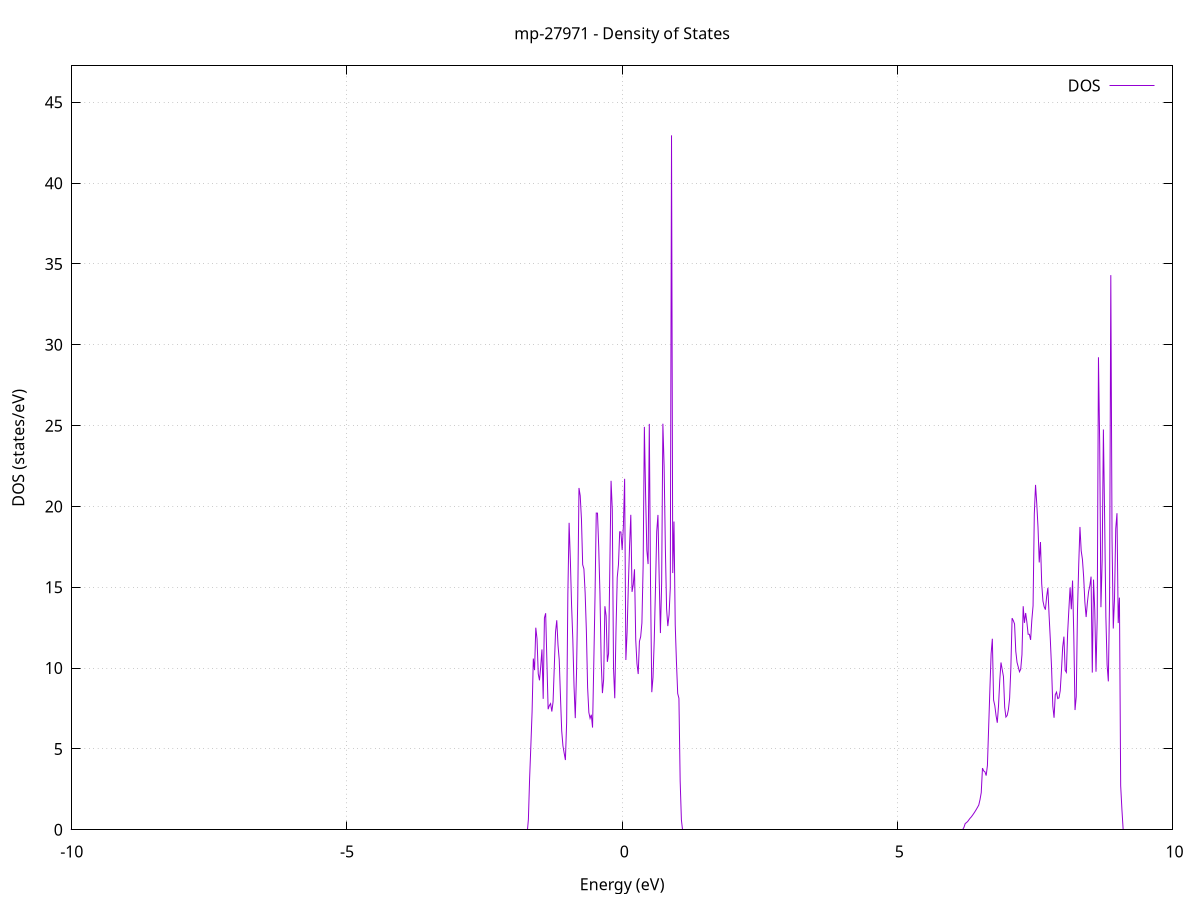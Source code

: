 set title 'mp-27971 - Density of States'
set xlabel 'Energy (eV)'
set ylabel 'DOS (states/eV)'
set grid
set xrange [-10:10]
set yrange [0:47.254]
set xzeroaxis lt -1
set terminal png size 800,600
set output 'mp-27971_dos_gnuplot.png'
plot '-' using 1:2 with lines title 'DOS'
-33.698400 0.000000
-33.676000 0.000000
-33.653600 0.000000
-33.631100 0.000000
-33.608700 0.000000
-33.586300 0.000000
-33.563900 0.000000
-33.541500 0.000000
-33.519000 0.000000
-33.496600 0.000000
-33.474200 0.000000
-33.451800 0.000000
-33.429300 0.000000
-33.406900 0.000000
-33.384500 0.000000
-33.362100 0.000000
-33.339700 0.000000
-33.317200 0.000000
-33.294800 0.000000
-33.272400 0.000000
-33.250000 0.000000
-33.227600 0.000000
-33.205100 0.000000
-33.182700 0.000000
-33.160300 0.000000
-33.137900 0.000000
-33.115500 0.000000
-33.093000 0.000000
-33.070600 0.000000
-33.048200 0.000000
-33.025800 0.000000
-33.003400 0.000000
-32.980900 0.000000
-32.958500 0.000000
-32.936100 0.000000
-32.913700 0.000000
-32.891200 0.000000
-32.868800 0.000000
-32.846400 0.000000
-32.824000 0.000000
-32.801600 0.000000
-32.779100 0.000000
-32.756700 0.000000
-32.734300 0.000000
-32.711900 0.000000
-32.689500 0.000000
-32.667000 0.000000
-32.644600 0.000000
-32.622200 0.000000
-32.599800 0.000000
-32.577400 0.000000
-32.554900 0.000000
-32.532500 0.000000
-32.510100 0.000000
-32.487700 0.000000
-32.465200 0.000000
-32.442800 0.000000
-32.420400 0.000000
-32.398000 0.000000
-32.375600 0.000000
-32.353100 0.000000
-32.330700 0.000000
-32.308300 0.000000
-32.285900 0.000000
-32.263500 0.000000
-32.241000 0.000000
-32.218600 0.000000
-32.196200 0.000000
-32.173800 0.000000
-32.151400 0.000000
-32.128900 0.000000
-32.106500 0.000000
-32.084100 0.000000
-32.061700 0.000000
-32.039200 0.000000
-32.016800 0.000000
-31.994400 0.000000
-31.972000 0.000000
-31.949600 0.000000
-31.927100 0.000000
-31.904700 0.000000
-31.882300 0.000000
-31.859900 0.000000
-31.837500 0.000000
-31.815000 0.000000
-31.792600 0.000000
-31.770200 0.000000
-31.747800 0.000000
-31.725400 0.000000
-31.702900 0.000000
-31.680500 0.000000
-31.658100 251.441900
-31.635700 0.000000
-31.613200 0.000000
-31.590800 0.000000
-31.568400 0.000000
-31.546000 0.000000
-31.523600 0.000000
-31.501100 0.000000
-31.478700 0.000000
-31.456300 0.000000
-31.433900 0.000000
-31.411500 0.000000
-31.389000 0.000000
-31.366600 0.000000
-31.344200 0.000000
-31.321800 0.000000
-31.299400 0.000000
-31.276900 0.000000
-31.254500 0.000000
-31.232100 0.000000
-31.209700 0.000000
-31.187300 0.000000
-31.164800 0.000000
-31.142400 0.000000
-31.120000 0.000000
-31.097600 0.000000
-31.075100 0.000000
-31.052700 0.000000
-31.030300 0.000000
-31.007900 0.000000
-30.985500 0.000000
-30.963000 0.000000
-30.940600 0.000000
-30.918200 0.000000
-30.895800 0.000000
-30.873400 0.000000
-30.850900 0.000000
-30.828500 0.000000
-30.806100 0.000000
-30.783700 0.000000
-30.761300 0.000000
-30.738800 0.000000
-30.716400 0.000000
-30.694000 0.000000
-30.671600 0.000000
-30.649100 0.000000
-30.626700 0.000000
-30.604300 0.000000
-30.581900 0.000000
-30.559500 0.000000
-30.537000 0.000000
-30.514600 0.000000
-30.492200 0.000000
-30.469800 0.000000
-30.447400 0.000000
-30.424900 0.000000
-30.402500 0.000000
-30.380100 0.000000
-30.357700 0.000000
-30.335300 0.000000
-30.312800 0.000000
-30.290400 0.000000
-30.268000 0.000000
-30.245600 0.000000
-30.223100 0.000000
-30.200700 0.000000
-30.178300 0.000000
-30.155900 0.000000
-30.133500 0.000000
-30.111000 0.000000
-30.088600 0.000000
-30.066200 0.000000
-30.043800 0.000000
-30.021400 0.000000
-29.998900 0.000000
-29.976500 0.000000
-29.954100 0.000000
-29.931700 0.000000
-29.909300 0.000000
-29.886800 0.000000
-29.864400 0.000000
-29.842000 0.000000
-29.819600 0.000000
-29.797100 0.000000
-29.774700 0.000000
-29.752300 0.000000
-29.729900 0.000000
-29.707500 0.000000
-29.685000 0.000000
-29.662600 0.000000
-29.640200 0.000000
-29.617800 0.000000
-29.595400 0.000000
-29.572900 0.000000
-29.550500 0.000000
-29.528100 0.000000
-29.505700 0.000000
-29.483300 0.000000
-29.460800 0.000000
-29.438400 0.000000
-29.416000 0.000000
-29.393600 0.000000
-29.371100 0.000000
-29.348700 0.000000
-29.326300 0.000000
-29.303900 0.000000
-29.281500 0.000000
-29.259000 0.000000
-29.236600 0.000000
-29.214200 0.000000
-29.191800 0.000000
-29.169400 0.000000
-29.146900 0.000000
-29.124500 0.000000
-29.102100 0.000000
-29.079700 0.000000
-29.057300 0.000000
-29.034800 0.000000
-29.012400 0.000000
-28.990000 0.000000
-28.967600 0.000000
-28.945200 0.000000
-28.922700 0.000000
-28.900300 0.000000
-28.877900 0.000000
-28.855500 0.000000
-28.833000 0.000000
-28.810600 0.000000
-28.788200 0.000000
-28.765800 0.000000
-28.743400 0.000000
-28.720900 0.000000
-28.698500 0.000000
-28.676100 0.000000
-28.653700 0.000000
-28.631300 0.000000
-28.608800 0.000000
-28.586400 0.000000
-28.564000 0.000000
-28.541600 0.000000
-28.519200 0.000000
-28.496700 0.000000
-28.474300 0.000000
-28.451900 0.000000
-28.429500 0.000000
-28.407000 0.000000
-28.384600 0.000000
-28.362200 0.000000
-28.339800 0.000000
-28.317400 0.000000
-28.294900 0.000000
-28.272500 0.000000
-28.250100 0.000000
-28.227700 0.000000
-28.205300 0.000000
-28.182800 0.000000
-28.160400 0.000000
-28.138000 0.000000
-28.115600 0.000000
-28.093200 0.000000
-28.070700 0.000000
-28.048300 0.000000
-28.025900 0.000000
-28.003500 0.000000
-27.981000 0.000000
-27.958600 0.000000
-27.936200 0.000000
-27.913800 0.000000
-27.891400 0.000000
-27.868900 0.000000
-27.846500 0.000000
-27.824100 0.000000
-27.801700 0.000000
-27.779300 0.000000
-27.756800 0.000000
-27.734400 0.000000
-27.712000 0.000000
-27.689600 0.000000
-27.667200 0.000000
-27.644700 0.000000
-27.622300 0.000000
-27.599900 0.000000
-27.577500 0.000000
-27.555000 0.000000
-27.532600 0.000000
-27.510200 0.000000
-27.487800 0.000000
-27.465400 0.000000
-27.442900 0.000000
-27.420500 0.000000
-27.398100 0.000000
-27.375700 0.000000
-27.353300 0.000000
-27.330800 0.000000
-27.308400 0.000000
-27.286000 0.000000
-27.263600 0.000000
-27.241200 0.000000
-27.218700 0.000000
-27.196300 0.000000
-27.173900 0.000000
-27.151500 0.000000
-27.129100 0.000000
-27.106600 0.000000
-27.084200 0.000000
-27.061800 0.000000
-27.039400 0.000000
-27.016900 0.000000
-26.994500 0.000000
-26.972100 0.000000
-26.949700 0.000000
-26.927300 0.000000
-26.904800 0.000000
-26.882400 0.000000
-26.860000 0.000000
-26.837600 0.000000
-26.815200 0.000000
-26.792700 0.000000
-26.770300 0.000000
-26.747900 0.000000
-26.725500 0.000000
-26.703100 0.000000
-26.680600 0.000000
-26.658200 0.000000
-26.635800 0.000000
-26.613400 0.000000
-26.590900 0.000000
-26.568500 0.000000
-26.546100 0.000000
-26.523700 0.000000
-26.501300 0.000000
-26.478800 0.000000
-26.456400 0.000000
-26.434000 0.000000
-26.411600 0.000000
-26.389200 0.000000
-26.366700 0.000000
-26.344300 0.000000
-26.321900 0.000000
-26.299500 0.000000
-26.277100 0.000000
-26.254600 0.000000
-26.232200 0.000000
-26.209800 0.000000
-26.187400 0.000000
-26.164900 0.000000
-26.142500 0.000000
-26.120100 0.000000
-26.097700 0.000000
-26.075300 0.000000
-26.052800 0.000000
-26.030400 0.000000
-26.008000 0.000000
-25.985600 0.000000
-25.963200 0.000000
-25.940700 0.000000
-25.918300 0.000000
-25.895900 0.000000
-25.873500 0.000000
-25.851100 0.000000
-25.828600 0.000000
-25.806200 0.000000
-25.783800 0.000000
-25.761400 0.000000
-25.738900 0.000000
-25.716500 0.000000
-25.694100 0.000000
-25.671700 0.000000
-25.649300 0.000000
-25.626800 0.000000
-25.604400 0.000000
-25.582000 0.000000
-25.559600 0.000000
-25.537200 0.000000
-25.514700 0.000000
-25.492300 0.000000
-25.469900 0.000000
-25.447500 0.000000
-25.425100 0.000000
-25.402600 0.000000
-25.380200 0.000000
-25.357800 0.000000
-25.335400 0.000000
-25.313000 0.000000
-25.290500 0.000000
-25.268100 0.000000
-25.245700 0.000000
-25.223300 0.000000
-25.200800 0.000000
-25.178400 0.000000
-25.156000 0.000000
-25.133600 0.000000
-25.111200 0.000000
-25.088700 0.000000
-25.066300 0.000000
-25.043900 0.000000
-25.021500 0.000000
-24.999100 0.000000
-24.976600 0.000000
-24.954200 0.000000
-24.931800 0.000000
-24.909400 0.000000
-24.887000 0.000000
-24.864500 0.000000
-24.842100 0.000000
-24.819700 0.000000
-24.797300 0.000000
-24.774800 0.000000
-24.752400 0.000000
-24.730000 0.000000
-24.707600 0.000000
-24.685200 0.000000
-24.662700 0.000000
-24.640300 0.000000
-24.617900 0.000000
-24.595500 0.000000
-24.573100 0.000000
-24.550600 0.000000
-24.528200 0.000000
-24.505800 0.000000
-24.483400 0.000000
-24.461000 0.000000
-24.438500 0.000000
-24.416100 0.000000
-24.393700 0.000000
-24.371300 0.000000
-24.348800 0.000000
-24.326400 0.000000
-24.304000 0.000000
-24.281600 0.000000
-24.259200 0.000000
-24.236700 0.000000
-24.214300 0.000000
-24.191900 0.000000
-24.169500 0.000000
-24.147100 0.000000
-24.124600 0.000000
-24.102200 0.000000
-24.079800 0.000000
-24.057400 0.000000
-24.035000 0.000000
-24.012500 0.000000
-23.990100 0.000000
-23.967700 0.000000
-23.945300 0.000000
-23.922800 0.000000
-23.900400 0.000000
-23.878000 0.000000
-23.855600 0.000000
-23.833200 0.000000
-23.810700 0.000000
-23.788300 0.000000
-23.765900 0.000000
-23.743500 0.000000
-23.721100 0.000000
-23.698600 0.000000
-23.676200 0.000000
-23.653800 0.000000
-23.631400 0.000000
-23.609000 0.000000
-23.586500 0.000000
-23.564100 0.000000
-23.541700 0.000000
-23.519300 0.000000
-23.496900 0.000000
-23.474400 0.000000
-23.452000 0.000000
-23.429600 0.000000
-23.407200 0.000000
-23.384700 0.000000
-23.362300 0.000000
-23.339900 0.000000
-23.317500 0.000000
-23.295100 0.000000
-23.272600 0.000000
-23.250200 0.000000
-23.227800 0.000000
-23.205400 0.000000
-23.183000 0.000000
-23.160500 0.000000
-23.138100 0.000000
-23.115700 0.000000
-23.093300 0.000000
-23.070900 0.000000
-23.048400 0.000000
-23.026000 0.000000
-23.003600 0.000000
-22.981200 0.000000
-22.958700 0.000000
-22.936300 0.000000
-22.913900 0.000000
-22.891500 0.000000
-22.869100 0.000000
-22.846600 0.000000
-22.824200 0.000000
-22.801800 0.000000
-22.779400 0.000000
-22.757000 0.000000
-22.734500 0.000000
-22.712100 0.000000
-22.689700 0.000000
-22.667300 0.000000
-22.644900 0.000000
-22.622400 0.000000
-22.600000 0.000000
-22.577600 0.000000
-22.555200 0.000000
-22.532700 0.000000
-22.510300 0.000000
-22.487900 0.000000
-22.465500 0.000000
-22.443100 0.000000
-22.420600 0.000000
-22.398200 0.000000
-22.375800 0.000000
-22.353400 0.000000
-22.331000 0.000000
-22.308500 0.000000
-22.286100 0.000000
-22.263700 0.000000
-22.241300 0.000000
-22.218900 0.000000
-22.196400 0.000000
-22.174000 0.000000
-22.151600 0.000000
-22.129200 0.000000
-22.106700 0.000000
-22.084300 0.000000
-22.061900 0.000000
-22.039500 0.000000
-22.017100 0.000000
-21.994600 0.000000
-21.972200 0.000000
-21.949800 0.000000
-21.927400 0.000000
-21.905000 0.000000
-21.882500 0.000000
-21.860100 0.000000
-21.837700 0.000000
-21.815300 0.000000
-21.792900 0.000000
-21.770400 0.000000
-21.748000 0.000000
-21.725600 0.000000
-21.703200 0.000000
-21.680800 0.000000
-21.658300 0.000000
-21.635900 0.000000
-21.613500 0.000000
-21.591100 0.000000
-21.568600 0.000000
-21.546200 0.000000
-21.523800 0.000000
-21.501400 0.000000
-21.479000 0.000000
-21.456500 0.000000
-21.434100 0.000000
-21.411700 0.000000
-21.389300 0.000000
-21.366900 0.000000
-21.344400 0.000000
-21.322000 0.000000
-21.299600 0.000000
-21.277200 0.000000
-21.254800 0.000000
-21.232300 0.000000
-21.209900 0.000000
-21.187500 0.000000
-21.165100 0.000000
-21.142600 0.000000
-21.120200 0.000000
-21.097800 0.000000
-21.075400 0.000000
-21.053000 0.000000
-21.030500 0.000000
-21.008100 0.000000
-20.985700 0.000000
-20.963300 0.000000
-20.940900 0.000000
-20.918400 0.000000
-20.896000 0.000000
-20.873600 0.000000
-20.851200 0.000000
-20.828800 0.000000
-20.806300 0.000000
-20.783900 0.000000
-20.761500 0.000000
-20.739100 0.000000
-20.716600 0.000000
-20.694200 0.000000
-20.671800 0.000000
-20.649400 0.000000
-20.627000 0.000000
-20.604500 0.000000
-20.582100 0.000000
-20.559700 0.000000
-20.537300 0.000000
-20.514900 0.000000
-20.492400 0.000000
-20.470000 0.000000
-20.447600 0.000000
-20.425200 0.000000
-20.402800 0.000000
-20.380300 0.000000
-20.357900 0.000000
-20.335500 0.000000
-20.313100 0.000000
-20.290600 0.000000
-20.268200 0.000000
-20.245800 0.000000
-20.223400 0.000000
-20.201000 0.000000
-20.178500 0.000000
-20.156100 0.000000
-20.133700 0.000000
-20.111300 0.000000
-20.088900 0.000000
-20.066400 0.000000
-20.044000 0.000000
-20.021600 0.000000
-19.999200 0.000000
-19.976800 0.000000
-19.954300 0.000000
-19.931900 0.000000
-19.909500 0.000000
-19.887100 0.000000
-19.864600 0.000000
-19.842200 0.000000
-19.819800 0.000000
-19.797400 0.000000
-19.775000 0.000000
-19.752500 0.000000
-19.730100 0.000000
-19.707700 0.000000
-19.685300 0.000000
-19.662900 0.000000
-19.640400 0.000000
-19.618000 0.000000
-19.595600 0.000000
-19.573200 0.000000
-19.550800 0.000000
-19.528300 0.000000
-19.505900 0.000000
-19.483500 0.000000
-19.461100 0.000000
-19.438700 0.000000
-19.416200 0.000000
-19.393800 0.000000
-19.371400 0.000000
-19.349000 0.000000
-19.326500 0.000000
-19.304100 0.000000
-19.281700 0.000000
-19.259300 0.000000
-19.236900 0.000000
-19.214400 0.000000
-19.192000 0.000000
-19.169600 0.000000
-19.147200 0.000000
-19.124800 0.000000
-19.102300 0.000000
-19.079900 0.000000
-19.057500 0.000000
-19.035100 0.000000
-19.012700 0.000000
-18.990200 0.000000
-18.967800 0.000000
-18.945400 0.000000
-18.923000 0.000000
-18.900500 0.000000
-18.878100 0.000000
-18.855700 0.000000
-18.833300 0.000000
-18.810900 0.000000
-18.788400 0.000000
-18.766000 0.000000
-18.743600 0.000000
-18.721200 0.000000
-18.698800 0.000000
-18.676300 0.000000
-18.653900 0.000000
-18.631500 0.000000
-18.609100 0.000000
-18.586700 0.000000
-18.564200 0.000000
-18.541800 0.000000
-18.519400 0.000000
-18.497000 0.000000
-18.474500 0.000000
-18.452100 0.000000
-18.429700 0.000000
-18.407300 0.000000
-18.384900 0.000000
-18.362400 0.000000
-18.340000 0.000000
-18.317600 0.000000
-18.295200 0.000000
-18.272800 0.000000
-18.250300 0.000000
-18.227900 0.000000
-18.205500 0.000000
-18.183100 0.000000
-18.160700 0.000000
-18.138200 0.000000
-18.115800 0.000000
-18.093400 0.000000
-18.071000 0.000000
-18.048500 0.000000
-18.026100 0.000000
-18.003700 0.000000
-17.981300 0.000000
-17.958900 0.000000
-17.936400 0.000000
-17.914000 0.000000
-17.891600 0.000000
-17.869200 0.000000
-17.846800 0.000000
-17.824300 0.000000
-17.801900 0.000000
-17.779500 0.000000
-17.757100 0.000000
-17.734700 0.000000
-17.712200 0.000000
-17.689800 0.000000
-17.667400 0.000000
-17.645000 0.000000
-17.622600 0.000000
-17.600100 0.000000
-17.577700 0.000000
-17.555300 0.000000
-17.532900 0.000000
-17.510400 0.000000
-17.488000 0.000000
-17.465600 0.000000
-17.443200 0.000000
-17.420800 0.000000
-17.398300 0.000000
-17.375900 0.000000
-17.353500 0.000000
-17.331100 0.000000
-17.308700 0.000000
-17.286200 0.000000
-17.263800 0.000000
-17.241400 0.000000
-17.219000 0.000000
-17.196600 0.000000
-17.174100 0.000000
-17.151700 0.000000
-17.129300 0.000000
-17.106900 0.000000
-17.084400 0.000000
-17.062000 0.000000
-17.039600 0.000000
-17.017200 0.000000
-16.994800 0.000000
-16.972300 0.000000
-16.949900 0.000000
-16.927500 0.000000
-16.905100 0.000000
-16.882700 0.000000
-16.860200 0.000000
-16.837800 0.000000
-16.815400 0.000000
-16.793000 0.000000
-16.770600 0.000000
-16.748100 0.000000
-16.725700 0.000000
-16.703300 0.000000
-16.680900 0.000000
-16.658400 0.000000
-16.636000 0.000000
-16.613600 0.000000
-16.591200 0.000000
-16.568800 0.000000
-16.546300 0.000000
-16.523900 0.000000
-16.501500 0.000000
-16.479100 0.000000
-16.456700 0.000000
-16.434200 0.000000
-16.411800 0.000000
-16.389400 0.000000
-16.367000 0.000000
-16.344600 0.000000
-16.322100 0.000000
-16.299700 0.000000
-16.277300 0.000000
-16.254900 0.000000
-16.232400 0.000000
-16.210000 0.000000
-16.187600 0.000000
-16.165200 0.000000
-16.142800 0.000000
-16.120300 0.000000
-16.097900 0.000000
-16.075500 0.000000
-16.053100 0.000000
-16.030700 0.000000
-16.008200 0.000000
-15.985800 0.000000
-15.963400 0.000000
-15.941000 0.000000
-15.918600 0.000000
-15.896100 0.000000
-15.873700 0.000000
-15.851300 0.000000
-15.828900 0.000000
-15.806500 0.000000
-15.784000 0.000000
-15.761600 0.000000
-15.739200 0.000000
-15.716800 0.000000
-15.694300 0.000000
-15.671900 0.000000
-15.649500 0.000000
-15.627100 0.000000
-15.604700 0.000000
-15.582200 0.000000
-15.559800 0.000000
-15.537400 0.000000
-15.515000 0.000000
-15.492600 0.000000
-15.470100 0.000000
-15.447700 0.000000
-15.425300 0.000000
-15.402900 0.000000
-15.380500 0.000000
-15.358000 0.000000
-15.335600 0.000000
-15.313200 0.000000
-15.290800 0.000000
-15.268300 0.000000
-15.245900 0.000000
-15.223500 0.000000
-15.201100 0.000000
-15.178700 0.000000
-15.156200 0.000000
-15.133800 0.000000
-15.111400 0.000000
-15.089000 0.000000
-15.066600 0.000000
-15.044100 0.000000
-15.021700 0.000000
-14.999300 0.000000
-14.976900 0.000000
-14.954500 0.000000
-14.932000 0.000000
-14.909600 0.000000
-14.887200 0.000000
-14.864800 0.000000
-14.842300 0.000000
-14.819900 0.000000
-14.797500 0.000000
-14.775100 0.000000
-14.752700 0.000000
-14.730200 0.000000
-14.707800 0.000000
-14.685400 0.000000
-14.663000 0.000000
-14.640600 0.000000
-14.618100 0.000000
-14.595700 0.000000
-14.573300 0.000000
-14.550900 0.000000
-14.528500 0.000000
-14.506000 0.000000
-14.483600 0.000000
-14.461200 0.000000
-14.438800 0.000000
-14.416300 0.000000
-14.393900 0.000000
-14.371500 0.000000
-14.349100 0.000000
-14.326700 0.000000
-14.304200 0.000000
-14.281800 0.000000
-14.259400 0.000000
-14.237000 0.000000
-14.214600 0.000000
-14.192100 0.000000
-14.169700 0.000000
-14.147300 0.000000
-14.124900 0.000000
-14.102500 0.000000
-14.080000 0.000000
-14.057600 0.000000
-14.035200 0.000000
-14.012800 0.000000
-13.990400 0.000000
-13.967900 0.000000
-13.945500 0.000000
-13.923100 0.000000
-13.900700 0.000000
-13.878200 0.000000
-13.855800 0.000000
-13.833400 0.000000
-13.811000 0.000000
-13.788600 0.000000
-13.766100 0.000000
-13.743700 0.000000
-13.721300 0.000000
-13.698900 0.000000
-13.676500 0.000000
-13.654000 0.000000
-13.631600 0.000000
-13.609200 0.000000
-13.586800 0.000000
-13.564400 0.000000
-13.541900 0.000000
-13.519500 0.000000
-13.497100 0.000000
-13.474700 0.000000
-13.452200 0.000000
-13.429800 0.000000
-13.407400 0.000000
-13.385000 0.000000
-13.362600 0.000000
-13.340100 0.000000
-13.317700 0.000000
-13.295300 0.000000
-13.272900 0.000000
-13.250500 0.000000
-13.228000 0.000000
-13.205600 0.000000
-13.183200 0.000000
-13.160800 0.000000
-13.138400 0.000000
-13.115900 0.000000
-13.093500 0.000000
-13.071100 0.000000
-13.048700 0.000000
-13.026200 12.637500
-13.003800 11.074200
-12.981400 10.740900
-12.959000 12.534200
-12.936600 11.383600
-12.914100 12.490500
-12.891700 11.996900
-12.869300 13.858300
-12.846900 18.224900
-12.824500 18.953200
-12.802000 19.951900
-12.779600 12.902200
-12.757200 5.297900
-12.734800 4.556500
-12.712400 4.751600
-12.689900 6.681500
-12.667500 9.114400
-12.645100 8.087600
-12.622700 7.315600
-12.600200 6.912900
-12.577800 6.933600
-12.555400 5.555600
-12.533000 4.294700
-12.510600 3.565700
-12.488100 3.187500
-12.465700 3.078300
-12.443300 3.109600
-12.420900 3.179500
-12.398500 3.351400
-12.376000 3.717700
-12.353600 4.266700
-12.331200 5.116400
-12.308800 6.623300
-12.286400 7.414400
-12.263900 7.643500
-12.241500 8.446900
-12.219100 9.335100
-12.196700 8.040900
-12.174300 7.498700
-12.151800 9.127200
-12.129400 9.620000
-12.107000 10.599100
-12.084600 10.785300
-12.062100 9.438800
-12.039700 9.695400
-12.017300 12.350500
-11.994900 12.301800
-11.972500 11.755100
-11.950000 11.454600
-11.927600 12.193300
-11.905200 11.793200
-11.882800 8.760400
-11.860400 8.416000
-11.837900 8.501800
-11.815500 8.969300
-11.793100 10.108700
-11.770700 10.190000
-11.748300 7.961700
-11.725800 7.254500
-11.703400 5.283800
-11.681000 2.243000
-11.658600 0.070300
-11.636100 0.000000
-11.613700 0.000000
-11.591300 0.000000
-11.568900 8.994500
-11.546500 6.946800
-11.524000 6.771000
-11.501600 7.151400
-11.479200 8.955400
-11.456800 11.404500
-11.434400 12.958400
-11.411900 13.172200
-11.389500 10.620100
-11.367100 9.470200
-11.344700 9.210600
-11.322300 9.156800
-11.299800 9.309200
-11.277400 9.960500
-11.255000 10.252800
-11.232600 10.855700
-11.210100 10.446800
-11.187700 9.831700
-11.165300 10.160900
-11.142900 8.844100
-11.120500 9.419200
-11.098000 10.599900
-11.075600 12.747200
-11.053200 9.205100
-11.030800 8.765600
-11.008400 9.311900
-10.985900 10.703500
-10.963500 14.639900
-10.941100 12.756400
-10.918700 8.804300
-10.896300 7.214600
-10.873800 6.126900
-10.851400 5.817500
-10.829000 5.908900
-10.806600 5.775500
-10.784100 5.539500
-10.761700 5.230900
-10.739300 4.561400
-10.716900 3.462400
-10.694500 2.520700
-10.672000 2.445000
-10.649600 3.895500
-10.627200 4.597500
-10.604800 6.326600
-10.582400 11.770600
-10.559900 12.826900
-10.537500 10.442300
-10.515100 9.652200
-10.492700 11.440400
-10.470300 15.523800
-10.447800 12.189500
-10.425400 11.452700
-10.403000 11.037900
-10.380600 12.335900
-10.358100 12.413700
-10.335700 13.239200
-10.313300 14.841800
-10.290900 3.658200
-10.268500 1.271700
-10.246000 0.000000
-10.223600 0.000000
-10.201200 0.000000
-10.178800 0.000000
-10.156400 0.000000
-10.133900 0.000000
-10.111500 0.000000
-10.089100 0.000000
-10.066700 0.000000
-10.044300 0.000000
-10.021800 0.000000
-9.999400 0.000000
-9.977000 0.000000
-9.954600 0.000000
-9.932200 0.000000
-9.909700 0.000000
-9.887300 0.000000
-9.864900 0.000000
-9.842500 0.000000
-9.820000 0.000000
-9.797600 0.000000
-9.775200 0.000000
-9.752800 0.000000
-9.730400 0.000000
-9.707900 0.000000
-9.685500 0.000000
-9.663100 0.000000
-9.640700 0.000000
-9.618300 0.000000
-9.595800 0.000000
-9.573400 0.000000
-9.551000 0.000000
-9.528600 0.000000
-9.506200 0.000000
-9.483700 0.000000
-9.461300 0.000000
-9.438900 0.000000
-9.416500 0.000000
-9.394000 0.000000
-9.371600 0.000000
-9.349200 0.000000
-9.326800 0.000000
-9.304400 0.000000
-9.281900 0.000000
-9.259500 0.000000
-9.237100 0.000000
-9.214700 0.000000
-9.192300 0.000000
-9.169800 0.000000
-9.147400 0.000000
-9.125000 0.000000
-9.102600 0.000000
-9.080200 0.000000
-9.057700 0.000000
-9.035300 0.000000
-9.012900 0.000000
-8.990500 0.000000
-8.968000 0.000000
-8.945600 0.000000
-8.923200 0.000000
-8.900800 0.000000
-8.878400 0.000000
-8.855900 0.000000
-8.833500 0.000000
-8.811100 0.000000
-8.788700 0.000000
-8.766300 0.000000
-8.743800 0.000000
-8.721400 0.000000
-8.699000 0.000000
-8.676600 0.000000
-8.654200 0.000000
-8.631700 0.000000
-8.609300 0.000000
-8.586900 0.000000
-8.564500 0.000000
-8.542000 0.000000
-8.519600 0.000000
-8.497200 0.000000
-8.474800 0.000000
-8.452400 0.000000
-8.429900 0.000000
-8.407500 0.000000
-8.385100 0.000000
-8.362700 0.000000
-8.340300 0.000000
-8.317800 0.000000
-8.295400 0.000000
-8.273000 0.000000
-8.250600 0.000000
-8.228200 0.000000
-8.205700 0.000000
-8.183300 0.000000
-8.160900 0.000000
-8.138500 0.000000
-8.116100 0.000000
-8.093600 0.000000
-8.071200 0.000000
-8.048800 0.000000
-8.026400 0.000000
-8.003900 0.000000
-7.981500 0.000000
-7.959100 0.000000
-7.936700 0.000000
-7.914300 0.000000
-7.891800 0.000000
-7.869400 0.000000
-7.847000 0.000000
-7.824600 0.000000
-7.802200 0.000000
-7.779700 0.000000
-7.757300 0.000000
-7.734900 0.000000
-7.712500 0.000000
-7.690100 0.000000
-7.667600 0.000000
-7.645200 0.000000
-7.622800 0.000000
-7.600400 0.000000
-7.577900 0.000000
-7.555500 0.000000
-7.533100 0.000000
-7.510700 0.000000
-7.488300 0.000000
-7.465800 0.000000
-7.443400 0.000000
-7.421000 0.000000
-7.398600 0.000000
-7.376200 0.000000
-7.353700 0.000000
-7.331300 0.000000
-7.308900 0.000000
-7.286500 0.000000
-7.264100 0.000000
-7.241600 0.000000
-7.219200 0.000000
-7.196800 0.000000
-7.174400 0.000000
-7.151900 0.000000
-7.129500 0.000000
-7.107100 0.000000
-7.084700 0.000000
-7.062300 0.000000
-7.039800 0.000000
-7.017400 0.000000
-6.995000 0.000000
-6.972600 0.000000
-6.950200 0.000000
-6.927700 0.000000
-6.905300 0.000000
-6.882900 0.000000
-6.860500 0.000000
-6.838100 0.000000
-6.815600 0.000000
-6.793200 0.000000
-6.770800 0.000000
-6.748400 0.000000
-6.725900 0.000000
-6.703500 0.000000
-6.681100 0.000000
-6.658700 0.000000
-6.636300 0.000000
-6.613800 0.000000
-6.591400 0.000000
-6.569000 0.000000
-6.546600 0.000000
-6.524200 0.000000
-6.501700 0.000000
-6.479300 0.000000
-6.456900 0.000000
-6.434500 0.000000
-6.412100 0.000000
-6.389600 0.000000
-6.367200 0.000000
-6.344800 0.000000
-6.322400 0.000000
-6.300000 0.000000
-6.277500 0.000000
-6.255100 0.000000
-6.232700 0.000000
-6.210300 0.000000
-6.187800 0.000000
-6.165400 0.000000
-6.143000 0.000000
-6.120600 0.000000
-6.098200 0.000000
-6.075700 0.000000
-6.053300 0.000000
-6.030900 0.000000
-6.008500 0.000000
-5.986100 0.000000
-5.963600 0.000000
-5.941200 0.000000
-5.918800 0.000000
-5.896400 0.000000
-5.874000 0.000000
-5.851500 0.000000
-5.829100 0.000000
-5.806700 0.000000
-5.784300 0.000000
-5.761800 0.000000
-5.739400 0.000000
-5.717000 0.000000
-5.694600 0.000000
-5.672200 0.000000
-5.649700 0.000000
-5.627300 0.000000
-5.604900 0.000000
-5.582500 0.000000
-5.560100 0.000000
-5.537600 0.000000
-5.515200 0.000000
-5.492800 0.000000
-5.470400 0.000000
-5.448000 0.000000
-5.425500 0.000000
-5.403100 0.000000
-5.380700 0.000000
-5.358300 0.000000
-5.335800 0.000000
-5.313400 0.000000
-5.291000 0.000000
-5.268600 0.000000
-5.246200 0.000000
-5.223700 0.000000
-5.201300 0.000000
-5.178900 0.000000
-5.156500 0.000000
-5.134100 0.000000
-5.111600 0.000000
-5.089200 0.000000
-5.066800 0.000000
-5.044400 0.000000
-5.022000 0.000000
-4.999500 0.000000
-4.977100 0.000000
-4.954700 0.000000
-4.932300 0.000000
-4.909800 0.000000
-4.887400 0.000000
-4.865000 0.000000
-4.842600 0.000000
-4.820200 0.000000
-4.797700 0.000000
-4.775300 0.000000
-4.752900 0.000000
-4.730500 0.000000
-4.708100 0.000000
-4.685600 0.000000
-4.663200 0.000000
-4.640800 0.000000
-4.618400 0.000000
-4.596000 0.000000
-4.573500 0.000000
-4.551100 0.000000
-4.528700 0.000000
-4.506300 0.000000
-4.483900 0.000000
-4.461400 0.000000
-4.439000 0.000000
-4.416600 0.000000
-4.394200 0.000000
-4.371700 0.000000
-4.349300 0.000000
-4.326900 0.000000
-4.304500 0.000000
-4.282100 0.000000
-4.259600 0.000000
-4.237200 0.000000
-4.214800 0.000000
-4.192400 0.000000
-4.170000 0.000000
-4.147500 0.000000
-4.125100 0.000000
-4.102700 0.000000
-4.080300 0.000000
-4.057900 0.000000
-4.035400 0.000000
-4.013000 0.000000
-3.990600 0.000000
-3.968200 0.000000
-3.945700 0.000000
-3.923300 0.000000
-3.900900 0.000000
-3.878500 0.000000
-3.856100 0.000000
-3.833600 0.000000
-3.811200 0.000000
-3.788800 0.000000
-3.766400 0.000000
-3.744000 0.000000
-3.721500 0.000000
-3.699100 0.000000
-3.676700 0.000000
-3.654300 0.000000
-3.631900 0.000000
-3.609400 0.000000
-3.587000 0.000000
-3.564600 0.000000
-3.542200 0.000000
-3.519700 0.000000
-3.497300 0.000000
-3.474900 0.000000
-3.452500 0.000000
-3.430100 0.000000
-3.407600 0.000000
-3.385200 0.000000
-3.362800 0.000000
-3.340400 0.000000
-3.318000 0.000000
-3.295500 0.000000
-3.273100 0.000000
-3.250700 0.000000
-3.228300 0.000000
-3.205900 0.000000
-3.183400 0.000000
-3.161000 0.000000
-3.138600 0.000000
-3.116200 0.000000
-3.093700 0.000000
-3.071300 0.000000
-3.048900 0.000000
-3.026500 0.000000
-3.004100 0.000000
-2.981600 0.000000
-2.959200 0.000000
-2.936800 0.000000
-2.914400 0.000000
-2.892000 0.000000
-2.869500 0.000000
-2.847100 0.000000
-2.824700 0.000000
-2.802300 0.000000
-2.779900 0.000000
-2.757400 0.000000
-2.735000 0.000000
-2.712600 0.000000
-2.690200 0.000000
-2.667800 0.000000
-2.645300 0.000000
-2.622900 0.000000
-2.600500 0.000000
-2.578100 0.000000
-2.555600 0.000000
-2.533200 0.000000
-2.510800 0.000000
-2.488400 0.000000
-2.466000 0.000000
-2.443500 0.000000
-2.421100 0.000000
-2.398700 0.000000
-2.376300 0.000000
-2.353900 0.000000
-2.331400 0.000000
-2.309000 0.000000
-2.286600 0.000000
-2.264200 0.000000
-2.241800 0.000000
-2.219300 0.000000
-2.196900 0.000000
-2.174500 0.000000
-2.152100 0.000000
-2.129600 0.000000
-2.107200 0.000000
-2.084800 0.000000
-2.062400 0.000000
-2.040000 0.000000
-2.017500 0.000000
-1.995100 0.000000
-1.972700 0.000000
-1.950300 0.000000
-1.927900 0.000000
-1.905400 0.000000
-1.883000 0.000000
-1.860600 0.000000
-1.838200 0.000000
-1.815800 0.000000
-1.793300 0.000000
-1.770900 0.000000
-1.748500 0.000000
-1.726100 0.000000
-1.703600 0.644300
-1.681200 3.178100
-1.658800 5.193700
-1.636400 7.298700
-1.614000 10.590000
-1.591500 9.874900
-1.569100 12.499900
-1.546700 11.810900
-1.524300 9.645400
-1.501900 9.245600
-1.479400 10.103300
-1.457000 11.156600
-1.434600 8.098300
-1.412200 13.102800
-1.389800 13.394800
-1.367300 10.403900
-1.344900 7.459400
-1.322500 7.686500
-1.300100 7.806000
-1.277600 7.313000
-1.255200 7.911900
-1.232800 10.100400
-1.210400 12.240100
-1.188000 12.960000
-1.165500 11.430800
-1.143100 10.509400
-1.120700 8.241300
-1.098300 6.120800
-1.075900 5.198400
-1.053400 4.739500
-1.031000 4.314000
-1.008600 6.624400
-0.986200 14.634800
-0.963800 18.989200
-0.941300 16.716500
-0.918900 13.893200
-0.896500 11.794100
-0.874100 8.869700
-0.851700 6.908600
-0.829200 9.686500
-0.806800 14.277700
-0.784400 21.143900
-0.762000 20.666000
-0.739500 19.217300
-0.717100 16.398900
-0.694700 16.134100
-0.672300 14.650700
-0.649900 12.294600
-0.627400 8.800000
-0.605000 7.259200
-0.582600 6.891800
-0.560200 7.115400
-0.537800 6.321800
-0.515300 10.296200
-0.492900 14.434200
-0.470500 19.591400
-0.448100 19.587500
-0.425700 17.489700
-0.403200 14.607000
-0.380800 10.424800
-0.358400 8.454700
-0.336000 9.311000
-0.313500 13.827900
-0.291100 13.233100
-0.268700 10.386800
-0.246300 10.911900
-0.223900 16.184100
-0.201400 21.586900
-0.179000 19.803700
-0.156600 9.969800
-0.134200 8.136100
-0.111800 12.312700
-0.089300 15.607600
-0.066900 16.399800
-0.044500 18.432500
-0.022100 18.421000
0.000300 17.301400
0.022800 18.803800
0.045200 21.711900
0.067600 10.502600
0.090000 12.226900
0.112500 15.084600
0.134900 17.571600
0.157300 19.482400
0.179700 14.716000
0.202100 15.160700
0.224600 16.112500
0.247000 11.739600
0.269400 10.272100
0.291800 9.633900
0.314200 11.653500
0.336700 11.947600
0.359100 12.791000
0.381500 16.341000
0.403900 24.924900
0.426300 20.709900
0.448800 17.288000
0.471200 16.436100
0.493600 25.107200
0.516000 15.115500
0.538500 8.510400
0.560900 9.423500
0.583300 11.741400
0.605700 14.957400
0.628100 18.437700
0.650600 19.476500
0.673000 15.587600
0.695400 12.168900
0.717800 15.246000
0.740200 25.115800
0.762700 22.488600
0.785100 17.445900
0.807500 13.675800
0.829900 12.599500
0.852300 13.294700
0.874800 14.969300
0.897200 42.958500
0.919600 15.878100
0.942000 19.064800
0.964500 12.674000
0.986900 10.362900
1.009300 8.430700
1.031700 8.134200
1.054100 3.030800
1.076600 0.611500
1.099000 0.000000
1.121400 0.000000
1.143800 0.000000
1.166200 0.000000
1.188700 0.000000
1.211100 0.000000
1.233500 0.000000
1.255900 0.000000
1.278300 0.000000
1.300800 0.000000
1.323200 0.000000
1.345600 0.000000
1.368000 0.000000
1.390400 0.000000
1.412900 0.000000
1.435300 0.000000
1.457700 0.000000
1.480100 0.000000
1.502600 0.000000
1.525000 0.000000
1.547400 0.000000
1.569800 0.000000
1.592200 0.000000
1.614700 0.000000
1.637100 0.000000
1.659500 0.000000
1.681900 0.000000
1.704300 0.000000
1.726800 0.000000
1.749200 0.000000
1.771600 0.000000
1.794000 0.000000
1.816400 0.000000
1.838900 0.000000
1.861300 0.000000
1.883700 0.000000
1.906100 0.000000
1.928600 0.000000
1.951000 0.000000
1.973400 0.000000
1.995800 0.000000
2.018200 0.000000
2.040700 0.000000
2.063100 0.000000
2.085500 0.000000
2.107900 0.000000
2.130300 0.000000
2.152800 0.000000
2.175200 0.000000
2.197600 0.000000
2.220000 0.000000
2.242400 0.000000
2.264900 0.000000
2.287300 0.000000
2.309700 0.000000
2.332100 0.000000
2.354600 0.000000
2.377000 0.000000
2.399400 0.000000
2.421800 0.000000
2.444200 0.000000
2.466700 0.000000
2.489100 0.000000
2.511500 0.000000
2.533900 0.000000
2.556300 0.000000
2.578800 0.000000
2.601200 0.000000
2.623600 0.000000
2.646000 0.000000
2.668400 0.000000
2.690900 0.000000
2.713300 0.000000
2.735700 0.000000
2.758100 0.000000
2.780600 0.000000
2.803000 0.000000
2.825400 0.000000
2.847800 0.000000
2.870200 0.000000
2.892700 0.000000
2.915100 0.000000
2.937500 0.000000
2.959900 0.000000
2.982300 0.000000
3.004800 0.000000
3.027200 0.000000
3.049600 0.000000
3.072000 0.000000
3.094400 0.000000
3.116900 0.000000
3.139300 0.000000
3.161700 0.000000
3.184100 0.000000
3.206500 0.000000
3.229000 0.000000
3.251400 0.000000
3.273800 0.000000
3.296200 0.000000
3.318700 0.000000
3.341100 0.000000
3.363500 0.000000
3.385900 0.000000
3.408300 0.000000
3.430800 0.000000
3.453200 0.000000
3.475600 0.000000
3.498000 0.000000
3.520400 0.000000
3.542900 0.000000
3.565300 0.000000
3.587700 0.000000
3.610100 0.000000
3.632500 0.000000
3.655000 0.000000
3.677400 0.000000
3.699800 0.000000
3.722200 0.000000
3.744700 0.000000
3.767100 0.000000
3.789500 0.000000
3.811900 0.000000
3.834300 0.000000
3.856800 0.000000
3.879200 0.000000
3.901600 0.000000
3.924000 0.000000
3.946400 0.000000
3.968900 0.000000
3.991300 0.000000
4.013700 0.000000
4.036100 0.000000
4.058500 0.000000
4.081000 0.000000
4.103400 0.000000
4.125800 0.000000
4.148200 0.000000
4.170700 0.000000
4.193100 0.000000
4.215500 0.000000
4.237900 0.000000
4.260300 0.000000
4.282800 0.000000
4.305200 0.000000
4.327600 0.000000
4.350000 0.000000
4.372400 0.000000
4.394900 0.000000
4.417300 0.000000
4.439700 0.000000
4.462100 0.000000
4.484500 0.000000
4.507000 0.000000
4.529400 0.000000
4.551800 0.000000
4.574200 0.000000
4.596700 0.000000
4.619100 0.000000
4.641500 0.000000
4.663900 0.000000
4.686300 0.000000
4.708800 0.000000
4.731200 0.000000
4.753600 0.000000
4.776000 0.000000
4.798400 0.000000
4.820900 0.000000
4.843300 0.000000
4.865700 0.000000
4.888100 0.000000
4.910500 0.000000
4.933000 0.000000
4.955400 0.000000
4.977800 0.000000
5.000200 0.000000
5.022600 0.000000
5.045100 0.000000
5.067500 0.000000
5.089900 0.000000
5.112300 0.000000
5.134800 0.000000
5.157200 0.000000
5.179600 0.000000
5.202000 0.000000
5.224400 0.000000
5.246900 0.000000
5.269300 0.000000
5.291700 0.000000
5.314100 0.000000
5.336500 0.000000
5.359000 0.000000
5.381400 0.000000
5.403800 0.000000
5.426200 0.000000
5.448600 0.000000
5.471100 0.000000
5.493500 0.000000
5.515900 0.000000
5.538300 0.000000
5.560800 0.000000
5.583200 0.000000
5.605600 0.000000
5.628000 0.000000
5.650400 0.000000
5.672900 0.000000
5.695300 0.000000
5.717700 0.000000
5.740100 0.000000
5.762500 0.000000
5.785000 0.000000
5.807400 0.000000
5.829800 0.000000
5.852200 0.000000
5.874600 0.000000
5.897100 0.000000
5.919500 0.000000
5.941900 0.000000
5.964300 0.000000
5.986800 0.000000
6.009200 0.000000
6.031600 0.000000
6.054000 0.000000
6.076400 0.000000
6.098900 0.000000
6.121300 0.000000
6.143700 0.000000
6.166100 0.000000
6.188500 0.016000
6.211000 0.153400
6.233400 0.383900
6.255800 0.442400
6.278200 0.510900
6.300600 0.617900
6.323100 0.717500
6.345500 0.801200
6.367900 0.905200
6.390300 1.015500
6.412800 1.133300
6.435200 1.259300
6.457600 1.391400
6.480000 1.529800
6.502400 1.862400
6.524900 2.295900
6.547300 3.814900
6.569700 3.639700
6.592100 3.583800
6.614500 3.352700
6.637000 3.974700
6.659400 6.324800
6.681800 8.659700
6.704200 10.884900
6.726600 11.817700
6.749100 8.029500
6.771500 7.674600
6.793900 7.065100
6.816300 6.620100
6.838700 7.658400
6.861200 9.227700
6.883600 10.348000
6.906000 9.907600
6.928400 9.478500
6.950900 7.581500
6.973300 6.972000
6.995700 7.069500
7.018100 7.426100
7.040500 8.141800
7.063000 9.993500
7.085400 13.091400
7.107800 12.940500
7.130200 12.731000
7.152600 11.034200
7.175100 10.358900
7.197500 10.067000
7.219900 9.773400
7.242300 9.935000
7.264700 10.833200
7.287200 13.829400
7.309600 12.797100
7.332000 13.408900
7.354400 12.830900
7.376900 12.096200
7.399300 12.090100
7.421700 11.746700
7.444100 12.972100
7.466500 13.860000
7.489000 19.527900
7.511400 21.335600
7.533800 20.163400
7.556200 18.718900
7.578600 16.535200
7.601100 17.800700
7.623500 15.217700
7.645900 14.155700
7.668300 13.791900
7.690700 13.616400
7.713200 14.422600
7.735600 14.967200
7.758000 13.238600
7.780400 11.744500
7.802900 9.983900
7.825300 7.653800
7.847700 6.930500
7.870100 8.353800
7.892500 8.514500
7.915000 8.116500
7.937400 8.159400
7.959800 8.597300
7.982200 9.841600
8.004600 11.296900
8.027100 11.948200
8.049500 9.866600
8.071900 9.737800
8.094300 12.150700
8.116700 13.605600
8.139200 14.988800
8.161600 13.640700
8.184000 15.415100
8.206400 12.018400
8.228900 7.407900
8.251300 8.239900
8.273700 13.560700
8.296100 16.401600
8.318500 18.733200
8.341000 17.261100
8.363400 16.727800
8.385800 15.633100
8.408200 14.068400
8.430600 13.159200
8.453100 14.040300
8.475500 14.730400
8.497900 15.094900
8.520300 15.660100
8.542700 9.722900
8.565200 15.474500
8.587600 13.581900
8.610000 9.778900
8.632400 13.126300
8.654800 29.228800
8.677300 23.827400
8.699700 13.766900
8.722100 16.659200
8.744500 24.762400
8.767000 19.281900
8.789400 13.184000
8.811800 10.200100
8.834200 9.179000
8.856600 14.281100
8.879100 34.310200
8.901500 18.011700
8.923900 12.448100
8.946300 14.286500
8.968700 18.624200
8.991200 19.582100
9.013600 12.786500
9.036000 14.362100
9.058400 2.722300
9.080800 1.264900
9.103300 0.017800
9.125700 0.000000
9.148100 0.000000
9.170500 0.000000
9.193000 0.000000
9.215400 0.000000
9.237800 0.000000
9.260200 0.000000
9.282600 0.000000
9.305100 0.000000
9.327500 0.000000
9.349900 0.000000
9.372300 0.000000
9.394700 0.000000
9.417200 0.000000
9.439600 0.000000
9.462000 0.000000
9.484400 0.000000
9.506800 0.000000
9.529300 0.000000
9.551700 0.000000
9.574100 0.000000
9.596500 0.000000
9.619000 0.000000
9.641400 0.000000
9.663800 0.000000
9.686200 0.000000
9.708600 0.000000
9.731100 0.000000
9.753500 0.000000
9.775900 0.000000
9.798300 0.000000
9.820700 0.000000
9.843200 0.000000
9.865600 0.000000
9.888000 0.000000
9.910400 0.000000
9.932800 0.000000
9.955300 0.000000
9.977700 0.000000
10.000100 0.000000
10.022500 0.000000
10.045000 0.000000
10.067400 0.000000
10.089800 0.000000
10.112200 0.000000
10.134600 0.000000
10.157100 0.000000
10.179500 0.000000
10.201900 0.000000
10.224300 0.000000
10.246700 0.000000
10.269200 0.000000
10.291600 0.000000
10.314000 0.000000
10.336400 0.000000
10.358800 0.000000
10.381300 0.000000
10.403700 0.000000
10.426100 0.000000
10.448500 0.000000
10.471000 0.000000
10.493400 0.000000
10.515800 0.000000
10.538200 0.000000
10.560600 0.000000
10.583100 0.000000
10.605500 0.000000
10.627900 0.000000
10.650300 0.000000
10.672700 0.000000
10.695200 0.000000
10.717600 0.000000
10.740000 0.000000
10.762400 0.000000
10.784800 0.000000
10.807300 0.000000
10.829700 0.000000
10.852100 0.000000
10.874500 0.000000
10.896900 0.000000
10.919400 0.000000
10.941800 0.000000
10.964200 0.000000
10.986600 0.000000
11.009100 0.000000
11.031500 0.000000
11.053900 0.000000
11.076300 0.000000
11.098700 0.000000
11.121200 0.000000
11.143600 0.000000
e
